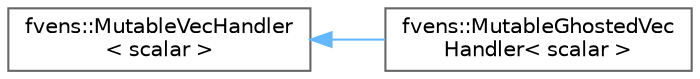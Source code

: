 digraph "Graphical Class Hierarchy"
{
 // LATEX_PDF_SIZE
  bgcolor="transparent";
  edge [fontname=Helvetica,fontsize=10,labelfontname=Helvetica,labelfontsize=10];
  node [fontname=Helvetica,fontsize=10,shape=box,height=0.2,width=0.4];
  rankdir="LR";
  Node0 [id="Node000000",label="fvens::MutableVecHandler\l\< scalar \>",height=0.2,width=0.4,color="grey40", fillcolor="white", style="filled",URL="$classfvens_1_1MutableVecHandler.html",tooltip="Maintains a native array corresponding to a PETSc Vec and provides access."];
  Node0 -> Node1 [id="edge25_Node000000_Node000001",dir="back",color="steelblue1",style="solid",tooltip=" "];
  Node1 [id="Node000001",label="fvens::MutableGhostedVec\lHandler\< scalar \>",height=0.2,width=0.4,color="grey40", fillcolor="white", style="filled",URL="$classfvens_1_1MutableGhostedVecHandler.html",tooltip="Maintains an immutable native array corresponding to a ghosted PETSc Vec and provides access."];
}

